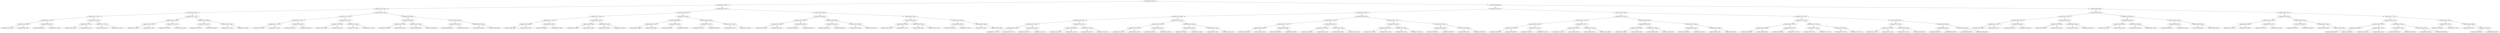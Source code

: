 digraph G{
2056307164 [label="Node{data=[5310, 5310]}"]
2056307164 -> 1764760275
1764760275 [label="Node{data=[2697, 2697]}"]
1764760275 -> 166182739
166182739 [label="Node{data=[2229, 2229]}"]
166182739 -> 1054682135
1054682135 [label="Node{data=[1819, 1819]}"]
1054682135 -> 1111458865
1111458865 [label="Node{data=[1811, 1811]}"]
1111458865 -> 733018151
733018151 [label="Node{data=[1807, 1807]}"]
733018151 -> 521787173
521787173 [label="Node{data=[1436, 1436]}"]
521787173 -> 1223949637
1223949637 [label="Node{data=[1260, 1260]}"]
521787173 -> 1993598566
1993598566 [label="Node{data=[1806, 1806]}"]
733018151 -> 1519278427
1519278427 [label="Node{data=[1809, 1809]}"]
1519278427 -> 201264592
201264592 [label="Node{data=[1808, 1808]}"]
1519278427 -> 1546768447
1546768447 [label="Node{data=[1810, 1810]}"]
1111458865 -> 892923145
892923145 [label="Node{data=[1815, 1815]}"]
892923145 -> 492060276
492060276 [label="Node{data=[1813, 1813]}"]
492060276 -> 1857433987
1857433987 [label="Node{data=[1812, 1812]}"]
492060276 -> 1020572738
1020572738 [label="Node{data=[1814, 1814]}"]
892923145 -> 1324762740
1324762740 [label="Node{data=[1817, 1817]}"]
1324762740 -> 1919776320
1919776320 [label="Node{data=[1816, 1816]}"]
1324762740 -> 755526567
755526567 [label="Node{data=[1818, 1818]}"]
1054682135 -> 887602400
887602400 [label="Node{data=[1827, 1827]}"]
887602400 -> 1222543854
1222543854 [label="Node{data=[1823, 1823]}"]
1222543854 -> 1360538051
1360538051 [label="Node{data=[1821, 1821]}"]
1360538051 -> 1059267860
1059267860 [label="Node{data=[1820, 1820]}"]
1360538051 -> 917151404
917151404 [label="Node{data=[1822, 1822]}"]
1222543854 -> 176676974
176676974 [label="Node{data=[1825, 1825]}"]
176676974 -> 440501964
440501964 [label="Node{data=[1824, 1824]}"]
176676974 -> 1013717781
1013717781 [label="Node{data=[1826, 1826]}"]
887602400 -> 1590799818
1590799818 [label="Node{data=[1868, 1868]}"]
1590799818 -> 1801499374
1801499374 [label="Node{data=[1829, 1829]}"]
1801499374 -> 2105618088
2105618088 [label="Node{data=[1828, 1828]}"]
1801499374 -> 568932030
568932030 [label="Node{data=[1830, 1830]}"]
1590799818 -> 1921347764
1921347764 [label="Node{data=[2195, 2195]}"]
1921347764 -> 471620552
471620552 [label="Node{data=[2178, 2178]}"]
1921347764 -> 1746719373
1746719373 [label="Node{data=[2228, 2228]}"]
166182739 -> 2639350
2639350 [label="Node{data=[2245, 2245]}"]
2639350 -> 1509004695
1509004695 [label="Node{data=[2237, 2237]}"]
1509004695 -> 659380090
659380090 [label="Node{data=[2233, 2233]}"]
659380090 -> 692810148
692810148 [label="Node{data=[2231, 2231]}"]
692810148 -> 1796114062
1796114062 [label="Node{data=[2230, 2230]}"]
692810148 -> 1040644949
1040644949 [label="Node{data=[2232, 2232]}"]
659380090 -> 1933413736
1933413736 [label="Node{data=[2235, 2235]}"]
1933413736 -> 25756922
25756922 [label="Node{data=[2234, 2234]}"]
1933413736 -> 514644147
514644147 [label="Node{data=[2236, 2236]}"]
1509004695 -> 393823328
393823328 [label="Node{data=[2241, 2241]}"]
393823328 -> 137415978
137415978 [label="Node{data=[2239, 2239]}"]
137415978 -> 1096263170
1096263170 [label="Node{data=[2238, 2238]}"]
137415978 -> 969312219
969312219 [label="Node{data=[2240, 2240]}"]
393823328 -> 1690406599
1690406599 [label="Node{data=[2243, 2243]}"]
1690406599 -> 1788237544
1788237544 [label="Node{data=[2242, 2242]}"]
1690406599 -> 369990158
369990158 [label="Node{data=[2244, 2244]}"]
2639350 -> 460865355
460865355 [label="Node{data=[2689, 2689]}"]
460865355 -> 1931947349
1931947349 [label="Node{data=[2685, 2685]}"]
1931947349 -> 727585999
727585999 [label="Node{data=[2440, 2440]}"]
727585999 -> 1375282752
1375282752 [label="Node{data=[2246, 2246]}"]
727585999 -> 186763603
186763603 [label="Node{data=[2544, 2544]}"]
1931947349 -> 1093009639
1093009639 [label="Node{data=[2687, 2687]}"]
1093009639 -> 436575328
436575328 [label="Node{data=[2686, 2686]}"]
1093009639 -> 39215686
39215686 [label="Node{data=[2688, 2688]}"]
460865355 -> 121133070
121133070 [label="Node{data=[2693, 2693]}"]
121133070 -> 1986543926
1986543926 [label="Node{data=[2691, 2691]}"]
1986543926 -> 1077425415
1077425415 [label="Node{data=[2690, 2690]}"]
1986543926 -> 1909275412
1909275412 [label="Node{data=[2692, 2692]}"]
121133070 -> 888202507
888202507 [label="Node{data=[2695, 2695]}"]
888202507 -> 10838866
10838866 [label="Node{data=[2694, 2694]}"]
888202507 -> 20246092
20246092 [label="Node{data=[2696, 2696]}"]
1764760275 -> 423194853
423194853 [label="Node{data=[4813, 4813]}"]
423194853 -> 718407284
718407284 [label="Node{data=[3955, 3955]}"]
718407284 -> 29777807
29777807 [label="Node{data=[3947, 3947]}"]
29777807 -> 665229173
665229173 [label="Node{data=[2731, 2731]}"]
665229173 -> 1967813948
1967813948 [label="Node{data=[2699, 2699]}"]
1967813948 -> 1334918215
1334918215 [label="Node{data=[2698, 2698]}"]
1967813948 -> 2090346525
2090346525 [label="Node{data=[2700, 2700]}"]
665229173 -> 1872102852
1872102852 [label="Node{data=[3945, 3945]}"]
1872102852 -> 1230208671
1230208671 [label="Node{data=[3683, 3683]}"]
1872102852 -> 266731766
266731766 [label="Node{data=[3946, 3946]}"]
29777807 -> 847448535
847448535 [label="Node{data=[3951, 3951]}"]
847448535 -> 1843696230
1843696230 [label="Node{data=[3949, 3949]}"]
1843696230 -> 1066512067
1066512067 [label="Node{data=[3948, 3948]}"]
1843696230 -> 13629559
13629559 [label="Node{data=[3950, 3950]}"]
847448535 -> 707302408
707302408 [label="Node{data=[3953, 3953]}"]
707302408 -> 1670796425
1670796425 [label="Node{data=[3952, 3952]}"]
707302408 -> 1371736462
1371736462 [label="Node{data=[3954, 3954]}"]
718407284 -> 774922113
774922113 [label="Node{data=[4140, 4140]}"]
774922113 -> 1079379611
1079379611 [label="Node{data=[3959, 3959]}"]
1079379611 -> 297086980
297086980 [label="Node{data=[3957, 3957]}"]
297086980 -> 1492370629
1492370629 [label="Node{data=[3956, 3956]}"]
297086980 -> 1955808269
1955808269 [label="Node{data=[3958, 3958]}"]
1079379611 -> 75626202
75626202 [label="Node{data=[3961, 3961]}"]
75626202 -> 1007473502
1007473502 [label="Node{data=[3960, 3960]}"]
75626202 -> 2057305590
2057305590 [label="Node{data=[3962, 3962]}"]
774922113 -> 348290436
348290436 [label="Node{data=[4809, 4809]}"]
348290436 -> 536768224
536768224 [label="Node{data=[4374, 4374]}"]
536768224 -> 1169348706
1169348706 [label="Node{data=[4313, 4313]}"]
536768224 -> 1086848367
1086848367 [label="Node{data=[4808, 4808]}"]
348290436 -> 1206818478
1206818478 [label="Node{data=[4811, 4811]}"]
1206818478 -> 730556893
730556893 [label="Node{data=[4810, 4810]}"]
1206818478 -> 2024396038
2024396038 [label="Node{data=[4812, 4812]}"]
423194853 -> 125465593
125465593 [label="Node{data=[5294, 5294]}"]
125465593 -> 882040414
882040414 [label="Node{data=[4821, 4821]}"]
882040414 -> 1143446672
1143446672 [label="Node{data=[4817, 4817]}"]
1143446672 -> 1913680119
1913680119 [label="Node{data=[4815, 4815]}"]
1913680119 -> 648093943
648093943 [label="Node{data=[4814, 4814]}"]
1913680119 -> 73624147
73624147 [label="Node{data=[4816, 4816]}"]
1143446672 -> 2094572883
2094572883 [label="Node{data=[4819, 4819]}"]
2094572883 -> 230614519
230614519 [label="Node{data=[4818, 4818]}"]
2094572883 -> 574085679
574085679 [label="Node{data=[4820, 4820]}"]
882040414 -> 1033444808
1033444808 [label="Node{data=[5290, 5290]}"]
1033444808 -> 72533269
72533269 [label="Node{data=[5105, 5105]}"]
72533269 -> 2117671221
2117671221 [label="Node{data=[4822, 4822]}"]
72533269 -> 1648579199
1648579199 [label="Node{data=[5289, 5289]}"]
1033444808 -> 390161570
390161570 [label="Node{data=[5292, 5292]}"]
390161570 -> 86597938
86597938 [label="Node{data=[5291, 5291]}"]
390161570 -> 862924819
862924819 [label="Node{data=[5293, 5293]}"]
125465593 -> 1262963883
1262963883 [label="Node{data=[5302, 5302]}"]
1262963883 -> 1472152853
1472152853 [label="Node{data=[5298, 5298]}"]
1472152853 -> 424779297
424779297 [label="Node{data=[5296, 5296]}"]
424779297 -> 1408551600
1408551600 [label="Node{data=[5295, 5295]}"]
424779297 -> 573040241
573040241 [label="Node{data=[5297, 5297]}"]
1472152853 -> 253597901
253597901 [label="Node{data=[5300, 5300]}"]
253597901 -> 447266713
447266713 [label="Node{data=[5299, 5299]}"]
253597901 -> 1870415670
1870415670 [label="Node{data=[5301, 5301]}"]
1262963883 -> 1920278726
1920278726 [label="Node{data=[5306, 5306]}"]
1920278726 -> 298653109
298653109 [label="Node{data=[5304, 5304]}"]
298653109 -> 1313219682
1313219682 [label="Node{data=[5303, 5303]}"]
298653109 -> 1125031787
1125031787 [label="Node{data=[5305, 5305]}"]
1920278726 -> 405206236
405206236 [label="Node{data=[5308, 5308]}"]
405206236 -> 1639918288
1639918288 [label="Node{data=[5307, 5307]}"]
405206236 -> 514156465
514156465 [label="Node{data=[5309, 5309]}"]
2056307164 -> 694634185
694634185 [label="Node{data=[6099, 6099]}"]
694634185 -> 113821485
113821485 [label="Node{data=[5565, 5565]}"]
113821485 -> 507090062
507090062 [label="Node{data=[5533, 5533]}"]
507090062 -> 722792471
722792471 [label="Node{data=[5326, 5326]}"]
722792471 -> 953592498
953592498 [label="Node{data=[5318, 5318]}"]
953592498 -> 2028462890
2028462890 [label="Node{data=[5314, 5314]}"]
2028462890 -> 707302748
707302748 [label="Node{data=[5312, 5312]}"]
707302748 -> 640699462
640699462 [label="Node{data=[5311, 5311]}"]
707302748 -> 733929736
733929736 [label="Node{data=[5313, 5313]}"]
2028462890 -> 1812445670
1812445670 [label="Node{data=[5316, 5316]}"]
1812445670 -> 48976719
48976719 [label="Node{data=[5315, 5315]}"]
1812445670 -> 647851304
647851304 [label="Node{data=[5317, 5317]}"]
953592498 -> 2054647378
2054647378 [label="Node{data=[5322, 5322]}"]
2054647378 -> 728641651
728641651 [label="Node{data=[5320, 5320]}"]
728641651 -> 1942450042
1942450042 [label="Node{data=[5319, 5319]}"]
728641651 -> 1048487943
1048487943 [label="Node{data=[5321, 5321]}"]
2054647378 -> 2134525028
2134525028 [label="Node{data=[5324, 5324]}"]
2134525028 -> 630005336
630005336 [label="Node{data=[5323, 5323]}"]
2134525028 -> 1845037356
1845037356 [label="Node{data=[5325, 5325]}"]
722792471 -> 646752772
646752772 [label="Node{data=[5334, 5334]}"]
646752772 -> 196662229
196662229 [label="Node{data=[5330, 5330]}"]
196662229 -> 1175089956
1175089956 [label="Node{data=[5328, 5328]}"]
1175089956 -> 1663021728
1663021728 [label="Node{data=[5327, 5327]}"]
1175089956 -> 545318989
545318989 [label="Node{data=[5329, 5329]}"]
196662229 -> 1835774451
1835774451 [label="Node{data=[5332, 5332]}"]
1835774451 -> 2020437033
2020437033 [label="Node{data=[5331, 5331]}"]
1835774451 -> 1719229238
1719229238 [label="Node{data=[5333, 5333]}"]
646752772 -> 1100743988
1100743988 [label="Node{data=[5529, 5529]}"]
1100743988 -> 1908986077
1908986077 [label="Node{data=[5336, 5336]}"]
1908986077 -> 1658320617
1658320617 [label="Node{data=[5335, 5335]}"]
1908986077 -> 1314632046
1314632046 [label="Node{data=[5528, 5528]}"]
1100743988 -> 1875879988
1875879988 [label="Node{data=[5531, 5531]}"]
1875879988 -> 1488376616
1488376616 [label="Node{data=[5530, 5530]}"]
1875879988 -> 84608617
84608617 [label="Node{data=[5532, 5532]}"]
507090062 -> 373819239
373819239 [label="Node{data=[5549, 5549]}"]
373819239 -> 81036178
81036178 [label="Node{data=[5541, 5541]}"]
81036178 -> 1779777459
1779777459 [label="Node{data=[5537, 5537]}"]
1779777459 -> 938497238
938497238 [label="Node{data=[5535, 5535]}"]
938497238 -> 1641356912
1641356912 [label="Node{data=[5534, 5534]}"]
938497238 -> 1102957003
1102957003 [label="Node{data=[5536, 5536]}"]
1779777459 -> 35036904
35036904 [label="Node{data=[5539, 5539]}"]
35036904 -> 938818712
938818712 [label="Node{data=[5538, 5538]}"]
35036904 -> 2115666568
2115666568 [label="Node{data=[5540, 5540]}"]
81036178 -> 1371995921
1371995921 [label="Node{data=[5545, 5545]}"]
1371995921 -> 1729223199
1729223199 [label="Node{data=[5543, 5543]}"]
1729223199 -> 2040408985
2040408985 [label="Node{data=[5542, 5542]}"]
1729223199 -> 1404758240
1404758240 [label="Node{data=[5544, 5544]}"]
1371995921 -> 895658993
895658993 [label="Node{data=[5547, 5547]}"]
895658993 -> 1556766304
1556766304 [label="Node{data=[5546, 5546]}"]
895658993 -> 1417700483
1417700483 [label="Node{data=[5548, 5548]}"]
373819239 -> 1358527259
1358527259 [label="Node{data=[5557, 5557]}"]
1358527259 -> 1885634518
1885634518 [label="Node{data=[5553, 5553]}"]
1885634518 -> 2127763172
2127763172 [label="Node{data=[5551, 5551]}"]
2127763172 -> 690016705
690016705 [label="Node{data=[5550, 5550]}"]
2127763172 -> 840582749
840582749 [label="Node{data=[5552, 5552]}"]
1885634518 -> 1641219335
1641219335 [label="Node{data=[5555, 5555]}"]
1641219335 -> 131156975
131156975 [label="Node{data=[5554, 5554]}"]
1641219335 -> 684731405
684731405 [label="Node{data=[5556, 5556]}"]
1358527259 -> 1217966052
1217966052 [label="Node{data=[5561, 5561]}"]
1217966052 -> 823812301
823812301 [label="Node{data=[5559, 5559]}"]
823812301 -> 1016716082
1016716082 [label="Node{data=[5558, 5558]}"]
823812301 -> 360720616
360720616 [label="Node{data=[5560, 5560]}"]
1217966052 -> 418009651
418009651 [label="Node{data=[5563, 5563]}"]
418009651 -> 2048148971
2048148971 [label="Node{data=[5562, 5562]}"]
418009651 -> 145117648
145117648 [label="Node{data=[5564, 5564]}"]
113821485 -> 485883716
485883716 [label="Node{data=[5597, 5597]}"]
485883716 -> 1455709475
1455709475 [label="Node{data=[5581, 5581]}"]
1455709475 -> 245850381
245850381 [label="Node{data=[5573, 5573]}"]
245850381 -> 884312536
884312536 [label="Node{data=[5569, 5569]}"]
884312536 -> 126439381
126439381 [label="Node{data=[5567, 5567]}"]
126439381 -> 1934636866
1934636866 [label="Node{data=[5566, 5566]}"]
126439381 -> 1179295532
1179295532 [label="Node{data=[5568, 5568]}"]
884312536 -> 1588147572
1588147572 [label="Node{data=[5571, 5571]}"]
1588147572 -> 328416915
328416915 [label="Node{data=[5570, 5570]}"]
1588147572 -> 1636561284
1636561284 [label="Node{data=[5572, 5572]}"]
245850381 -> 1940562278
1940562278 [label="Node{data=[5577, 5577]}"]
1940562278 -> 1681864946
1681864946 [label="Node{data=[5575, 5575]}"]
1681864946 -> 1859315008
1859315008 [label="Node{data=[5574, 5574]}"]
1681864946 -> 1349205711
1349205711 [label="Node{data=[5576, 5576]}"]
1940562278 -> 1995183157
1995183157 [label="Node{data=[5579, 5579]}"]
1995183157 -> 1795775154
1795775154 [label="Node{data=[5578, 5578]}"]
1995183157 -> 302537334
302537334 [label="Node{data=[5580, 5580]}"]
1455709475 -> 454853566
454853566 [label="Node{data=[5589, 5589]}"]
454853566 -> 231170388
231170388 [label="Node{data=[5585, 5585]}"]
231170388 -> 750417556
750417556 [label="Node{data=[5583, 5583]}"]
750417556 -> 2083607199
2083607199 [label="Node{data=[5582, 5582]}"]
750417556 -> 55525332
55525332 [label="Node{data=[5584, 5584]}"]
231170388 -> 900997928
900997928 [label="Node{data=[5587, 5587]}"]
900997928 -> 1254485468
1254485468 [label="Node{data=[5586, 5586]}"]
900997928 -> 1008139185
1008139185 [label="Node{data=[5588, 5588]}"]
454853566 -> 1180549752
1180549752 [label="Node{data=[5593, 5593]}"]
1180549752 -> 1390675192
1390675192 [label="Node{data=[5591, 5591]}"]
1390675192 -> 933931125
933931125 [label="Node{data=[5590, 5590]}"]
1390675192 -> 1013581378
1013581378 [label="Node{data=[5592, 5592]}"]
1180549752 -> 344743349
344743349 [label="Node{data=[5595, 5595]}"]
344743349 -> 1715296280
1715296280 [label="Node{data=[5594, 5594]}"]
344743349 -> 70696362
70696362 [label="Node{data=[5596, 5596]}"]
485883716 -> 1753408376
1753408376 [label="Node{data=[5732, 5732]}"]
1753408376 -> 513112616
513112616 [label="Node{data=[5724, 5724]}"]
513112616 -> 316939386
316939386 [label="Node{data=[5601, 5601]}"]
316939386 -> 588134497
588134497 [label="Node{data=[5599, 5599]}"]
588134497 -> 1558746715
1558746715 [label="Node{data=[5598, 5598]}"]
588134497 -> 1763308500
1763308500 [label="Node{data=[5600, 5600]}"]
316939386 -> 1538012481
1538012481 [label="Node{data=[5722, 5722]}"]
1538012481 -> 162780005
162780005 [label="Node{data=[5602, 5602]}"]
1538012481 -> 292668998
292668998 [label="Node{data=[5723, 5723]}"]
513112616 -> 927989999
927989999 [label="Node{data=[5728, 5728]}"]
927989999 -> 233586041
233586041 [label="Node{data=[5726, 5726]}"]
233586041 -> 441712474
441712474 [label="Node{data=[5725, 5725]}"]
233586041 -> 84887968
84887968 [label="Node{data=[5727, 5727]}"]
927989999 -> 854550166
854550166 [label="Node{data=[5730, 5730]}"]
854550166 -> 1577353799
1577353799 [label="Node{data=[5729, 5729]}"]
854550166 -> 1529352178
1529352178 [label="Node{data=[5731, 5731]}"]
1753408376 -> 605364094
605364094 [label="Node{data=[6053, 6053]}"]
605364094 -> 1829177020
1829177020 [label="Node{data=[5736, 5736]}"]
1829177020 -> 392931297
392931297 [label="Node{data=[5734, 5734]}"]
392931297 -> 212299105
212299105 [label="Node{data=[5733, 5733]}"]
392931297 -> 4554084
4554084 [label="Node{data=[5735, 5735]}"]
1829177020 -> 1428338998
1428338998 [label="Node{data=[5846, 5846]}"]
1428338998 -> 524048604
524048604 [label="Node{data=[5737, 5737]}"]
1428338998 -> 675799615
675799615 [label="Node{data=[5858, 5858]}"]
605364094 -> 54662158
54662158 [label="Node{data=[6095, 6095]}"]
54662158 -> 1131013721
1131013721 [label="Node{data=[6093, 6093]}"]
1131013721 -> 1055829072
1055829072 [label="Node{data=[6092, 6092]}"]
1131013721 -> 699393960
699393960 [label="Node{data=[6094, 6094]}"]
54662158 -> 987653367
987653367 [label="Node{data=[6097, 6097]}"]
987653367 -> 914949851
914949851 [label="Node{data=[6096, 6096]}"]
987653367 -> 2102308982
2102308982 [label="Node{data=[6098, 6098]}"]
694634185 -> 730503888
730503888 [label="Node{data=[6206, 6206]}"]
730503888 -> 1648011914
1648011914 [label="Node{data=[6190, 6190]}"]
1648011914 -> 477878216
477878216 [label="Node{data=[6107, 6107]}"]
477878216 -> 339614001
339614001 [label="Node{data=[6103, 6103]}"]
339614001 -> 1805471100
1805471100 [label="Node{data=[6101, 6101]}"]
1805471100 -> 1556403327
1556403327 [label="Node{data=[6100, 6100]}"]
1805471100 -> 516132280
516132280 [label="Node{data=[6102, 6102]}"]
339614001 -> 2052126912
2052126912 [label="Node{data=[6105, 6105]}"]
2052126912 -> 2066201691
2066201691 [label="Node{data=[6104, 6104]}"]
2052126912 -> 20641900
20641900 [label="Node{data=[6106, 6106]}"]
477878216 -> 51780542
51780542 [label="Node{data=[6186, 6186]}"]
51780542 -> 2130535908
2130535908 [label="Node{data=[6184, 6184]}"]
2130535908 -> 947837700
947837700 [label="Node{data=[6108, 6108]}"]
2130535908 -> 1850846719
1850846719 [label="Node{data=[6185, 6185]}"]
51780542 -> 1571389536
1571389536 [label="Node{data=[6188, 6188]}"]
1571389536 -> 1215175796
1215175796 [label="Node{data=[6187, 6187]}"]
1571389536 -> 109463686
109463686 [label="Node{data=[6189, 6189]}"]
1648011914 -> 1700471804
1700471804 [label="Node{data=[6198, 6198]}"]
1700471804 -> 1960842679
1960842679 [label="Node{data=[6194, 6194]}"]
1960842679 -> 1280654051
1280654051 [label="Node{data=[6192, 6192]}"]
1280654051 -> 2023987607
2023987607 [label="Node{data=[6191, 6191]}"]
1280654051 -> 1155203516
1155203516 [label="Node{data=[6193, 6193]}"]
1960842679 -> 811792701
811792701 [label="Node{data=[6196, 6196]}"]
811792701 -> 1434804208
1434804208 [label="Node{data=[6195, 6195]}"]
811792701 -> 823008246
823008246 [label="Node{data=[6197, 6197]}"]
1700471804 -> 767834762
767834762 [label="Node{data=[6202, 6202]}"]
767834762 -> 172528926
172528926 [label="Node{data=[6200, 6200]}"]
172528926 -> 1967989112
1967989112 [label="Node{data=[6199, 6199]}"]
172528926 -> 878527884
878527884 [label="Node{data=[6201, 6201]}"]
767834762 -> 952187367
952187367 [label="Node{data=[6204, 6204]}"]
952187367 -> 1995418500
1995418500 [label="Node{data=[6203, 6203]}"]
952187367 -> 1781859008
1781859008 [label="Node{data=[6205, 6205]}"]
730503888 -> 882527023
882527023 [label="Node{data=[6307, 6307]}"]
882527023 -> 86327898
86327898 [label="Node{data=[6214, 6214]}"]
86327898 -> 245197553
245197553 [label="Node{data=[6210, 6210]}"]
245197553 -> 1291606752
1291606752 [label="Node{data=[6208, 6208]}"]
1291606752 -> 718910307
718910307 [label="Node{data=[6207, 6207]}"]
1291606752 -> 88151024
88151024 [label="Node{data=[6209, 6209]}"]
245197553 -> 1626221387
1626221387 [label="Node{data=[6212, 6212]}"]
1626221387 -> 1324041964
1324041964 [label="Node{data=[6211, 6211]}"]
1626221387 -> 693024505
693024505 [label="Node{data=[6213, 6213]}"]
86327898 -> 605945523
605945523 [label="Node{data=[6303, 6303]}"]
605945523 -> 892873992
892873992 [label="Node{data=[6301, 6301]}"]
892873992 -> 561041765
561041765 [label="Node{data=[6226, 6226]}"]
892873992 -> 2111128268
2111128268 [label="Node{data=[6302, 6302]}"]
605945523 -> 913757091
913757091 [label="Node{data=[6305, 6305]}"]
913757091 -> 1121122312
1121122312 [label="Node{data=[6304, 6304]}"]
913757091 -> 1695478478
1695478478 [label="Node{data=[6306, 6306]}"]
882527023 -> 848961409
848961409 [label="Node{data=[7797, 7797]}"]
848961409 -> 846281146
846281146 [label="Node{data=[6315, 6315]}"]
846281146 -> 1740019012
1740019012 [label="Node{data=[6311, 6311]}"]
1740019012 -> 1966904318
1966904318 [label="Node{data=[6309, 6309]}"]
1966904318 -> 397999311
397999311 [label="Node{data=[6308, 6308]}"]
1966904318 -> 750758763
750758763 [label="Node{data=[6310, 6310]}"]
1740019012 -> 2146440973
2146440973 [label="Node{data=[6313, 6313]}"]
2146440973 -> 1849870446
1849870446 [label="Node{data=[6312, 6312]}"]
2146440973 -> 1053560813
1053560813 [label="Node{data=[6314, 6314]}"]
846281146 -> 1870208940
1870208940 [label="Node{data=[6319, 6319]}"]
1870208940 -> 273556785
273556785 [label="Node{data=[6317, 6317]}"]
273556785 -> 1756864238
1756864238 [label="Node{data=[6316, 6316]}"]
273556785 -> 911890290
911890290 [label="Node{data=[6318, 6318]}"]
1870208940 -> 293190250
293190250 [label="Node{data=[6430, 6430]}"]
293190250 -> 1887400665
1887400665 [label="Node{data=[6343, 6343]}"]
293190250 -> 611046102
611046102 [label="Node{data=[6458, 6458]}"]
848961409 -> 1089401070
1089401070 [label="Node{data=[9425, 9425]}"]
1089401070 -> 479770739
479770739 [label="Node{data=[7870, 7870]}"]
479770739 -> 402323587
402323587 [label="Node{data=[7834, 7834]}"]
479770739 -> 1836934600
1836934600 [label="Node{data=[7911, 7911]}"]
1089401070 -> 1512276233
1512276233 [label="Node{data=[9558, 9558]}"]
1512276233 -> 52556062
52556062 [label="Node{data=[9510, 9510]}"]
1512276233 -> 1138700057
1138700057 [label="Node{data=[9738, 9738]}"]
1138700057 -> 1158300047
1158300047 [label="Node{data=[9610, 9610]}"]
1138700057 -> 57125870
57125870 [label="Node{data=[9904, 9904]}"]
}
